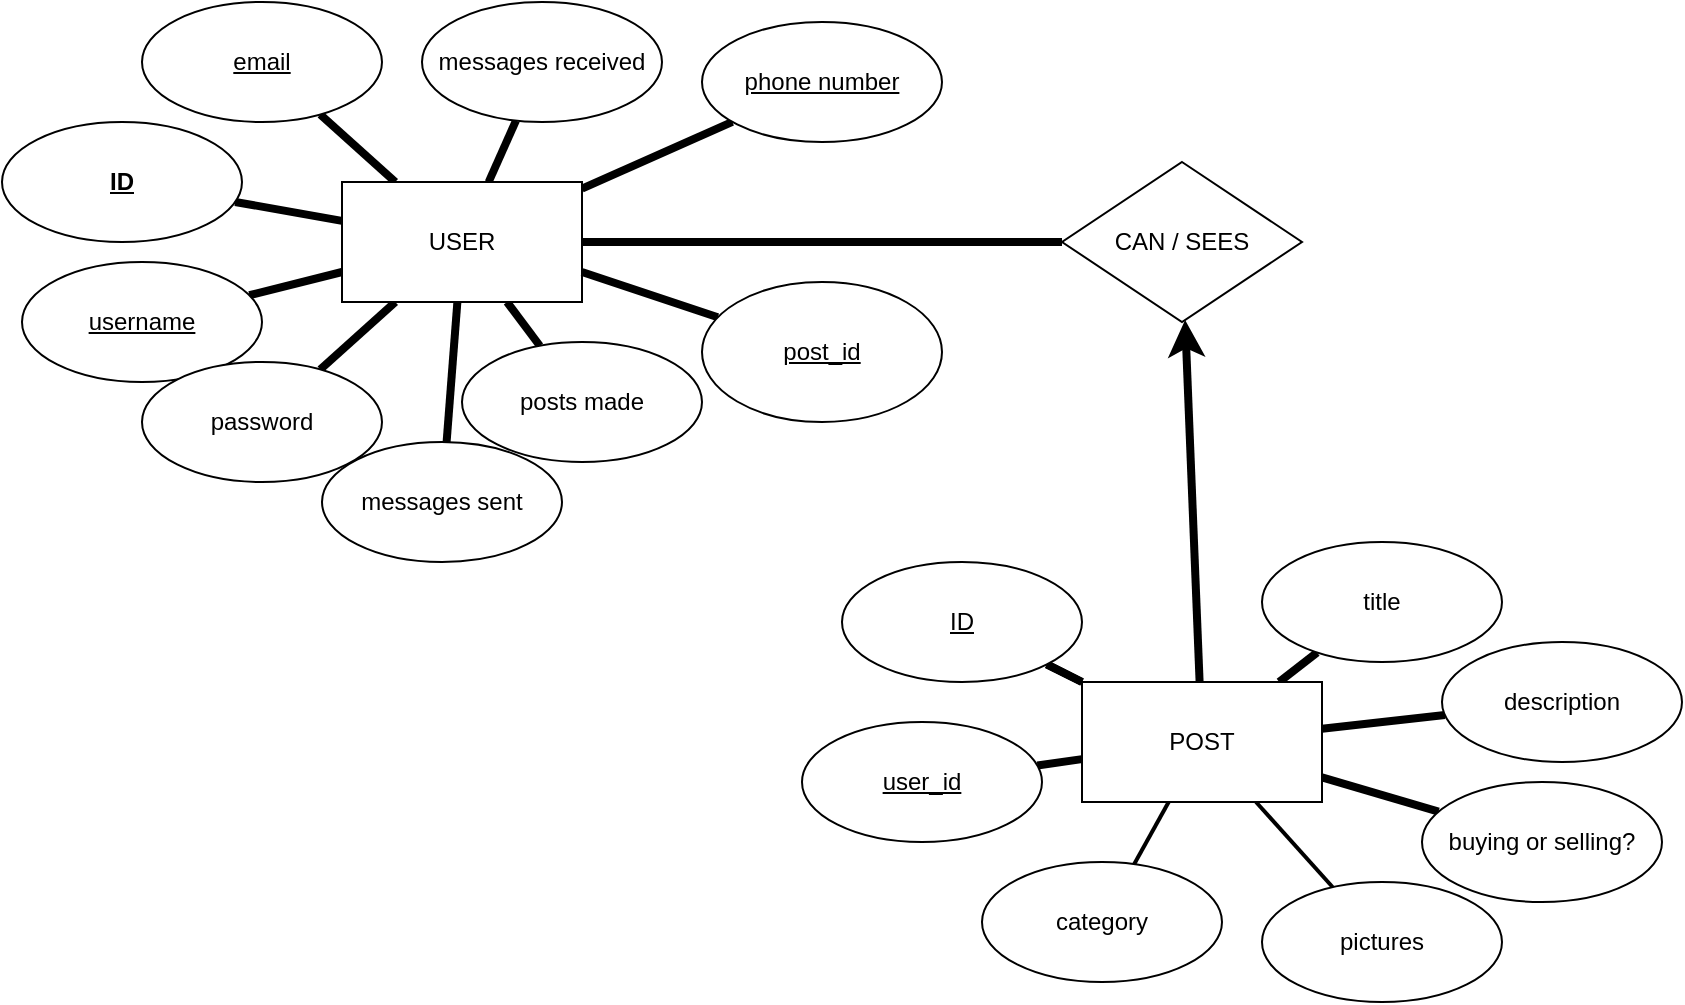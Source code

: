 <mxfile>
    <diagram id="DmkRYFOR2R74NcqzIv_d" name="Page-1">
        <mxGraphModel dx="1761" dy="617" grid="1" gridSize="10" guides="1" tooltips="1" connect="1" arrows="1" fold="1" page="1" pageScale="1" pageWidth="850" pageHeight="1100" math="0" shadow="0">
            <root>
                <mxCell id="0"/>
                <mxCell id="1" parent="0"/>
                <mxCell id="4" value="" style="edgeStyle=none;html=1;endArrow=none;endFill=0;strokeWidth=4;" edge="1" parent="1" source="2" target="3">
                    <mxGeometry relative="1" as="geometry"/>
                </mxCell>
                <mxCell id="8" value="" style="edgeStyle=none;html=1;endArrow=none;endFill=0;strokeWidth=4;" edge="1" parent="1" source="2" target="7">
                    <mxGeometry relative="1" as="geometry"/>
                </mxCell>
                <mxCell id="10" value="" style="edgeStyle=none;html=1;endArrow=none;endFill=0;strokeWidth=4;" edge="1" parent="1" source="2" target="9">
                    <mxGeometry relative="1" as="geometry"/>
                </mxCell>
                <mxCell id="12" value="" style="edgeStyle=none;html=1;endArrow=none;endFill=0;strokeWidth=4;" edge="1" parent="1" source="2" target="11">
                    <mxGeometry relative="1" as="geometry"/>
                </mxCell>
                <mxCell id="14" value="" style="edgeStyle=none;html=1;endArrow=none;endFill=0;strokeWidth=4;" edge="1" parent="1" source="2" target="13">
                    <mxGeometry relative="1" as="geometry"/>
                </mxCell>
                <mxCell id="16" value="" style="edgeStyle=none;html=1;endArrow=none;endFill=0;strokeWidth=2;" edge="1" parent="1" source="2" target="15">
                    <mxGeometry relative="1" as="geometry"/>
                </mxCell>
                <mxCell id="18" value="" style="edgeStyle=none;html=1;endArrow=none;endFill=0;strokeWidth=4;" edge="1" parent="1" source="2" target="17">
                    <mxGeometry relative="1" as="geometry"/>
                </mxCell>
                <mxCell id="19" value="" style="edgeStyle=none;html=1;endArrow=none;endFill=0;strokeWidth=4;" edge="1" parent="1" source="2" target="15">
                    <mxGeometry relative="1" as="geometry"/>
                </mxCell>
                <mxCell id="21" value="" style="edgeStyle=none;html=1;endArrow=none;endFill=0;strokeWidth=4;" edge="1" parent="1" source="2" target="20">
                    <mxGeometry relative="1" as="geometry"/>
                </mxCell>
                <mxCell id="43" value="" style="edgeStyle=none;html=1;startArrow=none;startFill=0;endArrow=none;endFill=0;strokeWidth=4;" edge="1" parent="1" source="2" target="42">
                    <mxGeometry relative="1" as="geometry"/>
                </mxCell>
                <mxCell id="2" value="USER" style="rounded=0;whiteSpace=wrap;html=1;" vertex="1" parent="1">
                    <mxGeometry x="100" y="100" width="120" height="60" as="geometry"/>
                </mxCell>
                <mxCell id="3" value="&lt;b&gt;&lt;u&gt;ID&lt;/u&gt;&lt;/b&gt;" style="ellipse;whiteSpace=wrap;html=1;rounded=0;" vertex="1" parent="1">
                    <mxGeometry x="-70" y="70" width="120" height="60" as="geometry"/>
                </mxCell>
                <mxCell id="7" value="&lt;u&gt;username&lt;/u&gt;" style="ellipse;whiteSpace=wrap;html=1;rounded=0;" vertex="1" parent="1">
                    <mxGeometry x="-60" y="140" width="120" height="60" as="geometry"/>
                </mxCell>
                <mxCell id="9" value="password" style="ellipse;whiteSpace=wrap;html=1;rounded=0;" vertex="1" parent="1">
                    <mxGeometry y="190" width="120" height="60" as="geometry"/>
                </mxCell>
                <mxCell id="11" value="&lt;u&gt;email&lt;/u&gt;" style="ellipse;whiteSpace=wrap;html=1;rounded=0;" vertex="1" parent="1">
                    <mxGeometry y="10" width="120" height="60" as="geometry"/>
                </mxCell>
                <mxCell id="13" value="&lt;u&gt;phone number&lt;/u&gt;" style="ellipse;whiteSpace=wrap;html=1;rounded=0;" vertex="1" parent="1">
                    <mxGeometry x="280" y="20" width="120" height="60" as="geometry"/>
                </mxCell>
                <mxCell id="23" value="" style="edgeStyle=none;html=1;endArrow=none;endFill=0;strokeWidth=4;startArrow=classic;startFill=1;" edge="1" parent="1" source="15" target="22">
                    <mxGeometry relative="1" as="geometry"/>
                </mxCell>
                <mxCell id="15" value="CAN / SEES" style="rhombus;whiteSpace=wrap;html=1;rounded=0;" vertex="1" parent="1">
                    <mxGeometry x="460" y="90" width="120" height="80" as="geometry"/>
                </mxCell>
                <mxCell id="17" value="messages received" style="ellipse;whiteSpace=wrap;html=1;rounded=0;" vertex="1" parent="1">
                    <mxGeometry x="140" y="10" width="120" height="60" as="geometry"/>
                </mxCell>
                <mxCell id="20" value="messages sent" style="ellipse;whiteSpace=wrap;html=1;rounded=0;" vertex="1" parent="1">
                    <mxGeometry x="90" y="230" width="120" height="60" as="geometry"/>
                </mxCell>
                <mxCell id="25" value="" style="edgeStyle=none;html=1;endArrow=none;endFill=0;strokeWidth=4;" edge="1" parent="1" source="22" target="24">
                    <mxGeometry relative="1" as="geometry"/>
                </mxCell>
                <mxCell id="27" value="" style="edgeStyle=none;html=1;endArrow=none;endFill=0;strokeWidth=4;" edge="1" parent="1" source="22" target="26">
                    <mxGeometry relative="1" as="geometry"/>
                </mxCell>
                <mxCell id="29" value="" style="edgeStyle=none;html=1;endArrow=none;endFill=0;strokeWidth=4;" edge="1" parent="1" source="22" target="28">
                    <mxGeometry relative="1" as="geometry"/>
                </mxCell>
                <mxCell id="31" value="" style="edgeStyle=none;html=1;endArrow=none;endFill=0;strokeWidth=2;" edge="1" parent="1" source="22" target="30">
                    <mxGeometry relative="1" as="geometry"/>
                </mxCell>
                <mxCell id="34" value="" style="edgeStyle=none;html=1;startArrow=none;startFill=0;endArrow=none;endFill=0;strokeWidth=4;" edge="1" parent="1" source="22" target="33">
                    <mxGeometry relative="1" as="geometry"/>
                </mxCell>
                <mxCell id="36" value="" style="edgeStyle=none;html=1;startArrow=none;startFill=0;endArrow=none;endFill=0;strokeWidth=4;" edge="1" parent="1" source="22" target="35">
                    <mxGeometry relative="1" as="geometry"/>
                </mxCell>
                <mxCell id="37" value="" style="edgeStyle=none;html=1;startArrow=none;startFill=0;endArrow=none;endFill=0;strokeWidth=4;" edge="1" parent="1" source="22" target="33">
                    <mxGeometry relative="1" as="geometry"/>
                </mxCell>
                <mxCell id="39" value="" style="edgeStyle=none;html=1;startArrow=none;startFill=0;endArrow=none;endFill=0;strokeWidth=2;" edge="1" parent="1" source="22" target="38">
                    <mxGeometry relative="1" as="geometry"/>
                </mxCell>
                <mxCell id="22" value="POST" style="whiteSpace=wrap;html=1;rounded=0;" vertex="1" parent="1">
                    <mxGeometry x="470" y="350" width="120" height="60" as="geometry"/>
                </mxCell>
                <mxCell id="24" value="title" style="ellipse;whiteSpace=wrap;html=1;rounded=0;" vertex="1" parent="1">
                    <mxGeometry x="560" y="280" width="120" height="60" as="geometry"/>
                </mxCell>
                <mxCell id="26" value="description" style="ellipse;whiteSpace=wrap;html=1;rounded=0;" vertex="1" parent="1">
                    <mxGeometry x="650" y="330" width="120" height="60" as="geometry"/>
                </mxCell>
                <mxCell id="28" value="buying or selling?" style="ellipse;whiteSpace=wrap;html=1;rounded=0;" vertex="1" parent="1">
                    <mxGeometry x="640" y="400" width="120" height="60" as="geometry"/>
                </mxCell>
                <mxCell id="30" value="pictures" style="ellipse;whiteSpace=wrap;html=1;rounded=0;" vertex="1" parent="1">
                    <mxGeometry x="560" y="450" width="120" height="60" as="geometry"/>
                </mxCell>
                <mxCell id="33" value="&lt;u&gt;ID&lt;/u&gt;" style="ellipse;whiteSpace=wrap;html=1;rounded=0;" vertex="1" parent="1">
                    <mxGeometry x="350" y="290" width="120" height="60" as="geometry"/>
                </mxCell>
                <mxCell id="35" value="&lt;u&gt;user_id&lt;/u&gt;" style="ellipse;whiteSpace=wrap;html=1;rounded=0;" vertex="1" parent="1">
                    <mxGeometry x="330" y="370" width="120" height="60" as="geometry"/>
                </mxCell>
                <mxCell id="38" value="category" style="ellipse;whiteSpace=wrap;html=1;rounded=0;" vertex="1" parent="1">
                    <mxGeometry x="420" y="440" width="120" height="60" as="geometry"/>
                </mxCell>
                <mxCell id="42" value="posts made" style="ellipse;whiteSpace=wrap;html=1;rounded=0;" vertex="1" parent="1">
                    <mxGeometry x="160" y="180" width="120" height="60" as="geometry"/>
                </mxCell>
                <mxCell id="45" style="edgeStyle=none;html=1;entryX=1;entryY=0.75;entryDx=0;entryDy=0;startArrow=none;startFill=0;endArrow=none;endFill=0;strokeWidth=4;" edge="1" parent="1" source="44" target="2">
                    <mxGeometry relative="1" as="geometry"/>
                </mxCell>
                <mxCell id="44" value="&lt;u&gt;post_id&lt;/u&gt;" style="ellipse;whiteSpace=wrap;html=1;" vertex="1" parent="1">
                    <mxGeometry x="280" y="150" width="120" height="70" as="geometry"/>
                </mxCell>
            </root>
        </mxGraphModel>
    </diagram>
</mxfile>